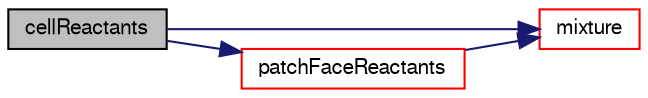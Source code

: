 digraph "cellReactants"
{
  bgcolor="transparent";
  edge [fontname="FreeSans",fontsize="10",labelfontname="FreeSans",labelfontsize="10"];
  node [fontname="FreeSans",fontsize="10",shape=record];
  rankdir="LR";
  Node285 [label="cellReactants",height=0.2,width=0.4,color="black", fillcolor="grey75", style="filled", fontcolor="black"];
  Node285 -> Node286 [color="midnightblue",fontsize="10",style="solid",fontname="FreeSans"];
  Node286 [label="mixture",height=0.2,width=0.4,color="red",URL="$a30162.html#a4ca3da4ba6a39fc1dd9ac3bd51c2eda0"];
  Node285 -> Node338 [color="midnightblue",fontsize="10",style="solid",fontname="FreeSans"];
  Node338 [label="patchFaceReactants",height=0.2,width=0.4,color="red",URL="$a30162.html#a471f87b16652feb2945dac472022e76e"];
  Node338 -> Node286 [color="midnightblue",fontsize="10",style="solid",fontname="FreeSans"];
}
